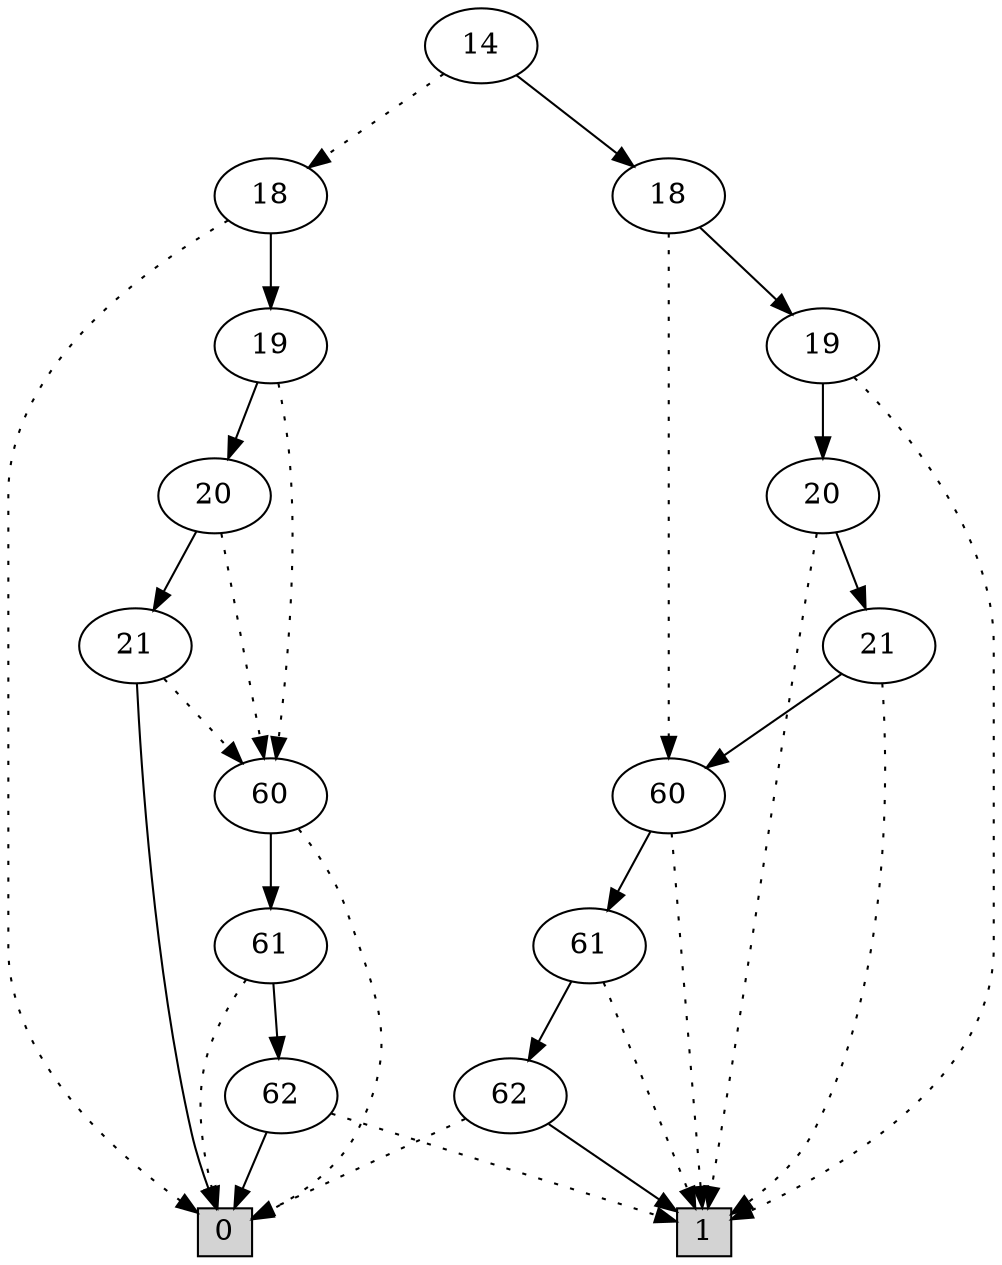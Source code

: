 digraph G {
0 [shape=box, label="0", style=filled, shape=box, height=0.3, width=0.3];
1 [shape=box, label="1", style=filled, shape=box, height=0.3, width=0.3];
229 [label="14"];
229 -> 215 [style=dotted];
229 -> 228 [style=filled];
215 [label="18"];
215 -> 0 [style=dotted];
215 -> 214 [style=filled];
214 [label="19"];
214 -> 204 [style=dotted];
214 -> 213 [style=filled];
204 [label="60"];
204 -> 0 [style=dotted];
204 -> 202 [style=filled];
202 [label="61"];
202 -> 0 [style=dotted];
202 -> 127 [style=filled];
127 [label="62"];
127 -> 1 [style=dotted];
127 -> 0 [style=filled];
213 [label="20"];
213 -> 204 [style=dotted];
213 -> 212 [style=filled];
212 [label="21"];
212 -> 204 [style=dotted];
212 -> 0 [style=filled];
228 [label="18"];
228 -> 205 [style=dotted];
228 -> 227 [style=filled];
205 [label="60"];
205 -> 1 [style=dotted];
205 -> 203 [style=filled];
203 [label="61"];
203 -> 1 [style=dotted];
203 -> 126 [style=filled];
126 [label="62"];
126 -> 0 [style=dotted];
126 -> 1 [style=filled];
227 [label="19"];
227 -> 1 [style=dotted];
227 -> 226 [style=filled];
226 [label="20"];
226 -> 1 [style=dotted];
226 -> 225 [style=filled];
225 [label="21"];
225 -> 1 [style=dotted];
225 -> 205 [style=filled];
}
